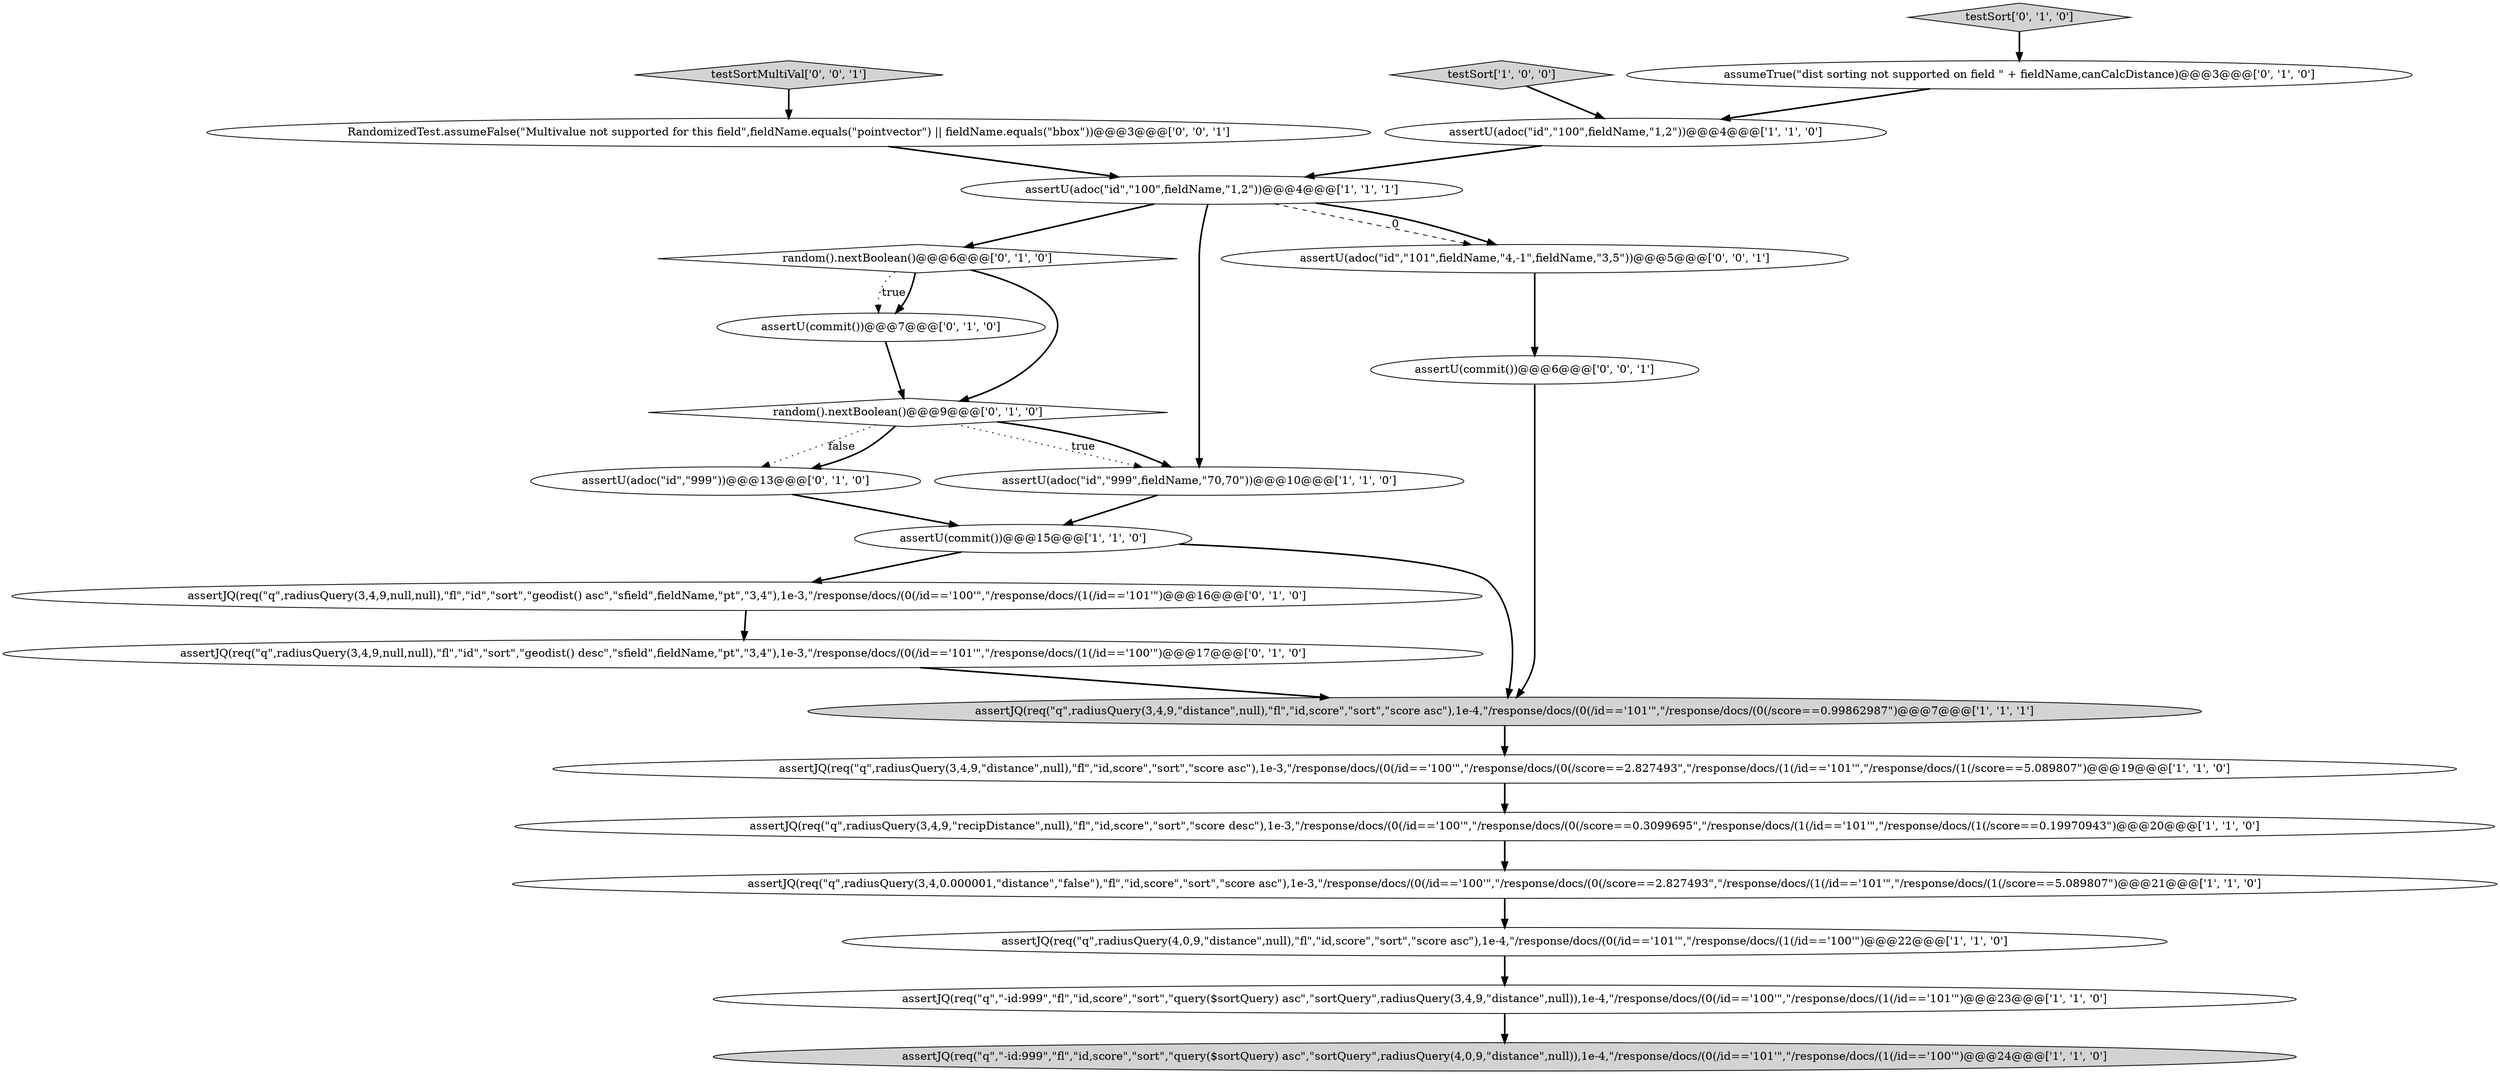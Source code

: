digraph {
11 [style = filled, label = "assertJQ(req(\"q\",radiusQuery(3,4,0.000001,\"distance\",\"false\"),\"fl\",\"id,score\",\"sort\",\"score asc\"),1e-3,\"/response/docs/(0(/id=='100'\",\"/response/docs/(0(/score==2.827493\",\"/response/docs/(1(/id=='101'\",\"/response/docs/(1(/score==5.089807\")@@@21@@@['1', '1', '0']", fillcolor = white, shape = ellipse image = "AAA0AAABBB1BBB"];
4 [style = filled, label = "assertJQ(req(\"q\",radiusQuery(3,4,9,\"distance\",null),\"fl\",\"id,score\",\"sort\",\"score asc\"),1e-3,\"/response/docs/(0(/id=='100'\",\"/response/docs/(0(/score==2.827493\",\"/response/docs/(1(/id=='101'\",\"/response/docs/(1(/score==5.089807\")@@@19@@@['1', '1', '0']", fillcolor = white, shape = ellipse image = "AAA0AAABBB1BBB"];
9 [style = filled, label = "assertJQ(req(\"q\",radiusQuery(4,0,9,\"distance\",null),\"fl\",\"id,score\",\"sort\",\"score asc\"),1e-4,\"/response/docs/(0(/id=='101'\",\"/response/docs/(1(/id=='100'\")@@@22@@@['1', '1', '0']", fillcolor = white, shape = ellipse image = "AAA0AAABBB1BBB"];
3 [style = filled, label = "assertJQ(req(\"q\",\"-id:999\",\"fl\",\"id,score\",\"sort\",\"query($sortQuery) asc\",\"sortQuery\",radiusQuery(4,0,9,\"distance\",null)),1e-4,\"/response/docs/(0(/id=='101'\",\"/response/docs/(1(/id=='100'\")@@@24@@@['1', '1', '0']", fillcolor = lightgray, shape = ellipse image = "AAA0AAABBB1BBB"];
2 [style = filled, label = "assertJQ(req(\"q\",radiusQuery(3,4,9,\"recipDistance\",null),\"fl\",\"id,score\",\"sort\",\"score desc\"),1e-3,\"/response/docs/(0(/id=='100'\",\"/response/docs/(0(/score==0.3099695\",\"/response/docs/(1(/id=='101'\",\"/response/docs/(1(/score==0.19970943\")@@@20@@@['1', '1', '0']", fillcolor = white, shape = ellipse image = "AAA0AAABBB1BBB"];
15 [style = filled, label = "assertU(commit())@@@7@@@['0', '1', '0']", fillcolor = white, shape = ellipse image = "AAA1AAABBB2BBB"];
6 [style = filled, label = "testSort['1', '0', '0']", fillcolor = lightgray, shape = diamond image = "AAA0AAABBB1BBB"];
8 [style = filled, label = "assertJQ(req(\"q\",\"-id:999\",\"fl\",\"id,score\",\"sort\",\"query($sortQuery) asc\",\"sortQuery\",radiusQuery(3,4,9,\"distance\",null)),1e-4,\"/response/docs/(0(/id=='100'\",\"/response/docs/(1(/id=='101'\")@@@23@@@['1', '1', '0']", fillcolor = white, shape = ellipse image = "AAA0AAABBB1BBB"];
21 [style = filled, label = "testSortMultiVal['0', '0', '1']", fillcolor = lightgray, shape = diamond image = "AAA0AAABBB3BBB"];
20 [style = filled, label = "RandomizedTest.assumeFalse(\"Multivalue not supported for this field\",fieldName.equals(\"pointvector\") || fieldName.equals(\"bbox\"))@@@3@@@['0', '0', '1']", fillcolor = white, shape = ellipse image = "AAA0AAABBB3BBB"];
13 [style = filled, label = "assertU(adoc(\"id\",\"999\"))@@@13@@@['0', '1', '0']", fillcolor = white, shape = ellipse image = "AAA1AAABBB2BBB"];
16 [style = filled, label = "assertJQ(req(\"q\",radiusQuery(3,4,9,null,null),\"fl\",\"id\",\"sort\",\"geodist() desc\",\"sfield\",fieldName,\"pt\",\"3,4\"),1e-3,\"/response/docs/(0(/id=='101'\",\"/response/docs/(1(/id=='100'\")@@@17@@@['0', '1', '0']", fillcolor = white, shape = ellipse image = "AAA1AAABBB2BBB"];
0 [style = filled, label = "assertU(adoc(\"id\",\"999\",fieldName,\"70,70\"))@@@10@@@['1', '1', '0']", fillcolor = white, shape = ellipse image = "AAA0AAABBB1BBB"];
10 [style = filled, label = "assertJQ(req(\"q\",radiusQuery(3,4,9,\"distance\",null),\"fl\",\"id,score\",\"sort\",\"score asc\"),1e-4,\"/response/docs/(0(/id=='101'\",\"/response/docs/(0(/score==0.99862987\")@@@7@@@['1', '1', '1']", fillcolor = lightgray, shape = ellipse image = "AAA0AAABBB1BBB"];
18 [style = filled, label = "testSort['0', '1', '0']", fillcolor = lightgray, shape = diamond image = "AAA0AAABBB2BBB"];
7 [style = filled, label = "assertU(commit())@@@15@@@['1', '1', '0']", fillcolor = white, shape = ellipse image = "AAA0AAABBB1BBB"];
23 [style = filled, label = "assertU(adoc(\"id\",\"101\",fieldName,\"4,-1\",fieldName,\"3,5\"))@@@5@@@['0', '0', '1']", fillcolor = white, shape = ellipse image = "AAA0AAABBB3BBB"];
17 [style = filled, label = "assumeTrue(\"dist sorting not supported on field \" + fieldName,canCalcDistance)@@@3@@@['0', '1', '0']", fillcolor = white, shape = ellipse image = "AAA1AAABBB2BBB"];
22 [style = filled, label = "assertU(commit())@@@6@@@['0', '0', '1']", fillcolor = white, shape = ellipse image = "AAA0AAABBB3BBB"];
19 [style = filled, label = "random().nextBoolean()@@@9@@@['0', '1', '0']", fillcolor = white, shape = diamond image = "AAA1AAABBB2BBB"];
5 [style = filled, label = "assertU(adoc(\"id\",\"100\",fieldName,\"1,2\"))@@@4@@@['1', '1', '0']", fillcolor = white, shape = ellipse image = "AAA0AAABBB1BBB"];
1 [style = filled, label = "assertU(adoc(\"id\",\"100\",fieldName,\"1,2\"))@@@4@@@['1', '1', '1']", fillcolor = white, shape = ellipse image = "AAA0AAABBB1BBB"];
14 [style = filled, label = "random().nextBoolean()@@@6@@@['0', '1', '0']", fillcolor = white, shape = diamond image = "AAA1AAABBB2BBB"];
12 [style = filled, label = "assertJQ(req(\"q\",radiusQuery(3,4,9,null,null),\"fl\",\"id\",\"sort\",\"geodist() asc\",\"sfield\",fieldName,\"pt\",\"3,4\"),1e-3,\"/response/docs/(0(/id=='100'\",\"/response/docs/(1(/id=='101'\")@@@16@@@['0', '1', '0']", fillcolor = white, shape = ellipse image = "AAA1AAABBB2BBB"];
23->22 [style = bold, label=""];
19->0 [style = dotted, label="true"];
1->23 [style = dashed, label="0"];
13->7 [style = bold, label=""];
7->10 [style = bold, label=""];
2->11 [style = bold, label=""];
0->7 [style = bold, label=""];
5->1 [style = bold, label=""];
19->13 [style = dotted, label="false"];
15->19 [style = bold, label=""];
11->9 [style = bold, label=""];
19->0 [style = bold, label=""];
14->19 [style = bold, label=""];
1->23 [style = bold, label=""];
1->14 [style = bold, label=""];
16->10 [style = bold, label=""];
20->1 [style = bold, label=""];
8->3 [style = bold, label=""];
4->2 [style = bold, label=""];
19->13 [style = bold, label=""];
12->16 [style = bold, label=""];
7->12 [style = bold, label=""];
21->20 [style = bold, label=""];
14->15 [style = dotted, label="true"];
10->4 [style = bold, label=""];
6->5 [style = bold, label=""];
18->17 [style = bold, label=""];
9->8 [style = bold, label=""];
14->15 [style = bold, label=""];
22->10 [style = bold, label=""];
17->5 [style = bold, label=""];
1->0 [style = bold, label=""];
}
